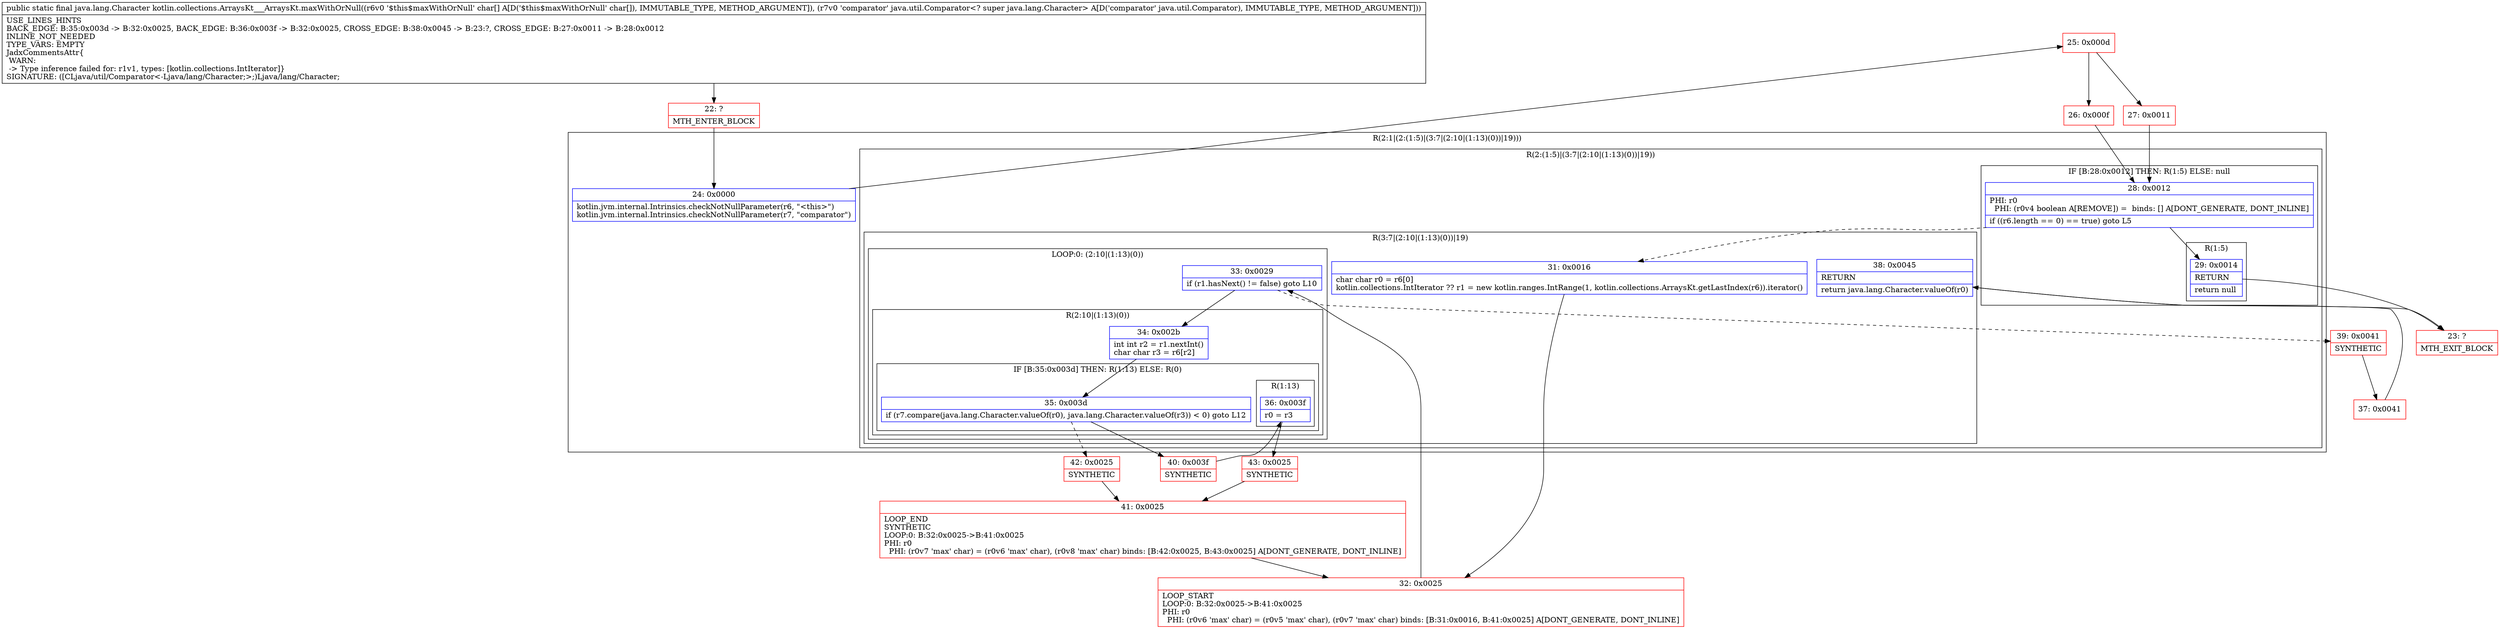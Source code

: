 digraph "CFG forkotlin.collections.ArraysKt___ArraysKt.maxWithOrNull([CLjava\/util\/Comparator;)Ljava\/lang\/Character;" {
subgraph cluster_Region_363865076 {
label = "R(2:1|(2:(1:5)|(3:7|(2:10|(1:13)(0))|19)))";
node [shape=record,color=blue];
Node_24 [shape=record,label="{24\:\ 0x0000|kotlin.jvm.internal.Intrinsics.checkNotNullParameter(r6, \"\<this\>\")\lkotlin.jvm.internal.Intrinsics.checkNotNullParameter(r7, \"comparator\")\l}"];
subgraph cluster_Region_1598202675 {
label = "R(2:(1:5)|(3:7|(2:10|(1:13)(0))|19))";
node [shape=record,color=blue];
subgraph cluster_IfRegion_1953044755 {
label = "IF [B:28:0x0012] THEN: R(1:5) ELSE: null";
node [shape=record,color=blue];
Node_28 [shape=record,label="{28\:\ 0x0012|PHI: r0 \l  PHI: (r0v4 boolean A[REMOVE]) =  binds: [] A[DONT_GENERATE, DONT_INLINE]\l|if ((r6.length == 0) == true) goto L5\l}"];
subgraph cluster_Region_908147108 {
label = "R(1:5)";
node [shape=record,color=blue];
Node_29 [shape=record,label="{29\:\ 0x0014|RETURN\l|return null\l}"];
}
}
subgraph cluster_Region_1910045752 {
label = "R(3:7|(2:10|(1:13)(0))|19)";
node [shape=record,color=blue];
Node_31 [shape=record,label="{31\:\ 0x0016|char char r0 = r6[0]\lkotlin.collections.IntIterator ?? r1 = new kotlin.ranges.IntRange(1, kotlin.collections.ArraysKt.getLastIndex(r6)).iterator()\l}"];
subgraph cluster_LoopRegion_1309749455 {
label = "LOOP:0: (2:10|(1:13)(0))";
node [shape=record,color=blue];
Node_33 [shape=record,label="{33\:\ 0x0029|if (r1.hasNext() != false) goto L10\l}"];
subgraph cluster_Region_2023631881 {
label = "R(2:10|(1:13)(0))";
node [shape=record,color=blue];
Node_34 [shape=record,label="{34\:\ 0x002b|int int r2 = r1.nextInt()\lchar char r3 = r6[r2]\l}"];
subgraph cluster_IfRegion_1329454330 {
label = "IF [B:35:0x003d] THEN: R(1:13) ELSE: R(0)";
node [shape=record,color=blue];
Node_35 [shape=record,label="{35\:\ 0x003d|if (r7.compare(java.lang.Character.valueOf(r0), java.lang.Character.valueOf(r3)) \< 0) goto L12\l}"];
subgraph cluster_Region_1803798635 {
label = "R(1:13)";
node [shape=record,color=blue];
Node_36 [shape=record,label="{36\:\ 0x003f|r0 = r3\l}"];
}
subgraph cluster_Region_572134167 {
label = "R(0)";
node [shape=record,color=blue];
}
}
}
}
Node_38 [shape=record,label="{38\:\ 0x0045|RETURN\l|return java.lang.Character.valueOf(r0)\l}"];
}
}
}
Node_22 [shape=record,color=red,label="{22\:\ ?|MTH_ENTER_BLOCK\l}"];
Node_25 [shape=record,color=red,label="{25\:\ 0x000d}"];
Node_26 [shape=record,color=red,label="{26\:\ 0x000f}"];
Node_23 [shape=record,color=red,label="{23\:\ ?|MTH_EXIT_BLOCK\l}"];
Node_32 [shape=record,color=red,label="{32\:\ 0x0025|LOOP_START\lLOOP:0: B:32:0x0025\-\>B:41:0x0025\lPHI: r0 \l  PHI: (r0v6 'max' char) = (r0v5 'max' char), (r0v7 'max' char) binds: [B:31:0x0016, B:41:0x0025] A[DONT_GENERATE, DONT_INLINE]\l}"];
Node_40 [shape=record,color=red,label="{40\:\ 0x003f|SYNTHETIC\l}"];
Node_43 [shape=record,color=red,label="{43\:\ 0x0025|SYNTHETIC\l}"];
Node_41 [shape=record,color=red,label="{41\:\ 0x0025|LOOP_END\lSYNTHETIC\lLOOP:0: B:32:0x0025\-\>B:41:0x0025\lPHI: r0 \l  PHI: (r0v7 'max' char) = (r0v6 'max' char), (r0v8 'max' char) binds: [B:42:0x0025, B:43:0x0025] A[DONT_GENERATE, DONT_INLINE]\l}"];
Node_42 [shape=record,color=red,label="{42\:\ 0x0025|SYNTHETIC\l}"];
Node_39 [shape=record,color=red,label="{39\:\ 0x0041|SYNTHETIC\l}"];
Node_37 [shape=record,color=red,label="{37\:\ 0x0041}"];
Node_27 [shape=record,color=red,label="{27\:\ 0x0011}"];
MethodNode[shape=record,label="{public static final java.lang.Character kotlin.collections.ArraysKt___ArraysKt.maxWithOrNull((r6v0 '$this$maxWithOrNull' char[] A[D('$this$maxWithOrNull' char[]), IMMUTABLE_TYPE, METHOD_ARGUMENT]), (r7v0 'comparator' java.util.Comparator\<? super java.lang.Character\> A[D('comparator' java.util.Comparator), IMMUTABLE_TYPE, METHOD_ARGUMENT]))  | USE_LINES_HINTS\lBACK_EDGE: B:35:0x003d \-\> B:32:0x0025, BACK_EDGE: B:36:0x003f \-\> B:32:0x0025, CROSS_EDGE: B:38:0x0045 \-\> B:23:?, CROSS_EDGE: B:27:0x0011 \-\> B:28:0x0012\lINLINE_NOT_NEEDED\lTYPE_VARS: EMPTY\lJadxCommentsAttr\{\l WARN: \l \-\> Type inference failed for: r1v1, types: [kotlin.collections.IntIterator]\}\lSIGNATURE: ([CLjava\/util\/Comparator\<\-Ljava\/lang\/Character;\>;)Ljava\/lang\/Character;\l}"];
MethodNode -> Node_22;Node_24 -> Node_25;
Node_28 -> Node_29;
Node_28 -> Node_31[style=dashed];
Node_29 -> Node_23;
Node_31 -> Node_32;
Node_33 -> Node_34;
Node_33 -> Node_39[style=dashed];
Node_34 -> Node_35;
Node_35 -> Node_40;
Node_35 -> Node_42[style=dashed];
Node_36 -> Node_43;
Node_38 -> Node_23;
Node_22 -> Node_24;
Node_25 -> Node_26;
Node_25 -> Node_27;
Node_26 -> Node_28;
Node_32 -> Node_33;
Node_40 -> Node_36;
Node_43 -> Node_41;
Node_41 -> Node_32;
Node_42 -> Node_41;
Node_39 -> Node_37;
Node_37 -> Node_38;
Node_27 -> Node_28;
}


